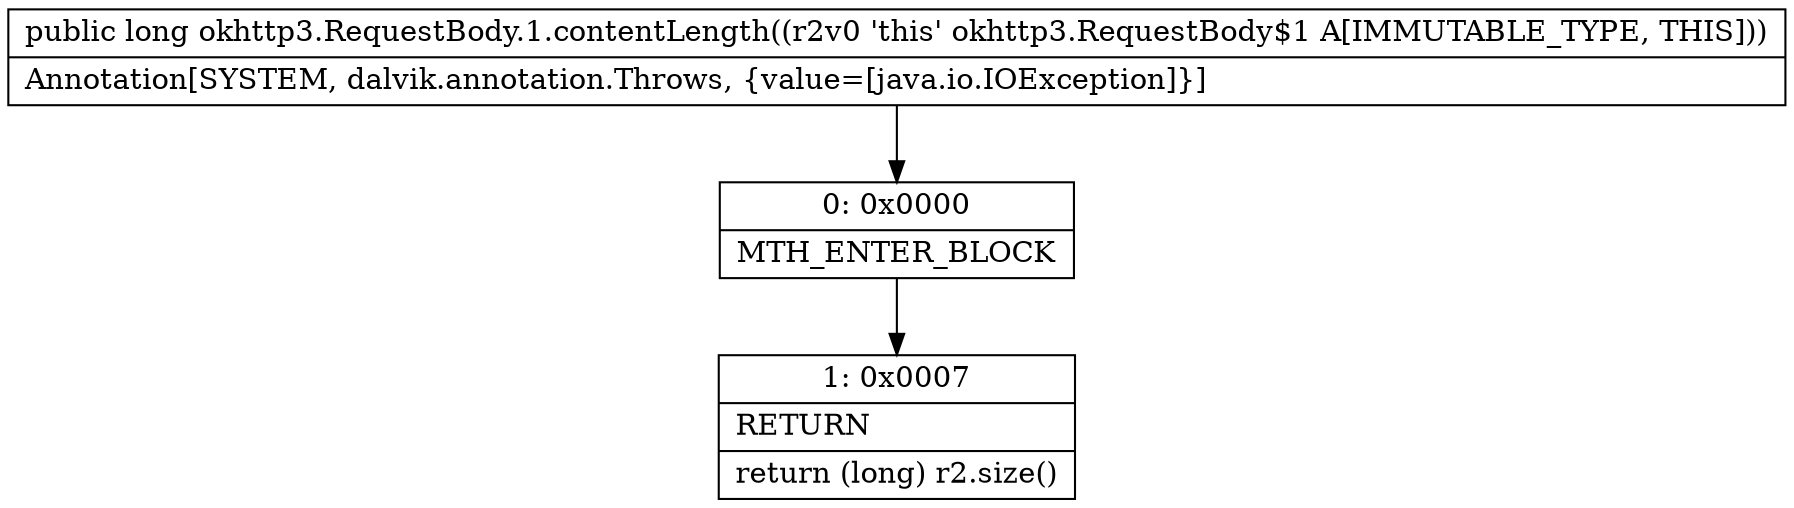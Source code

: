 digraph "CFG forokhttp3.RequestBody.1.contentLength()J" {
Node_0 [shape=record,label="{0\:\ 0x0000|MTH_ENTER_BLOCK\l}"];
Node_1 [shape=record,label="{1\:\ 0x0007|RETURN\l|return (long) r2.size()\l}"];
MethodNode[shape=record,label="{public long okhttp3.RequestBody.1.contentLength((r2v0 'this' okhttp3.RequestBody$1 A[IMMUTABLE_TYPE, THIS]))  | Annotation[SYSTEM, dalvik.annotation.Throws, \{value=[java.io.IOException]\}]\l}"];
MethodNode -> Node_0;
Node_0 -> Node_1;
}

